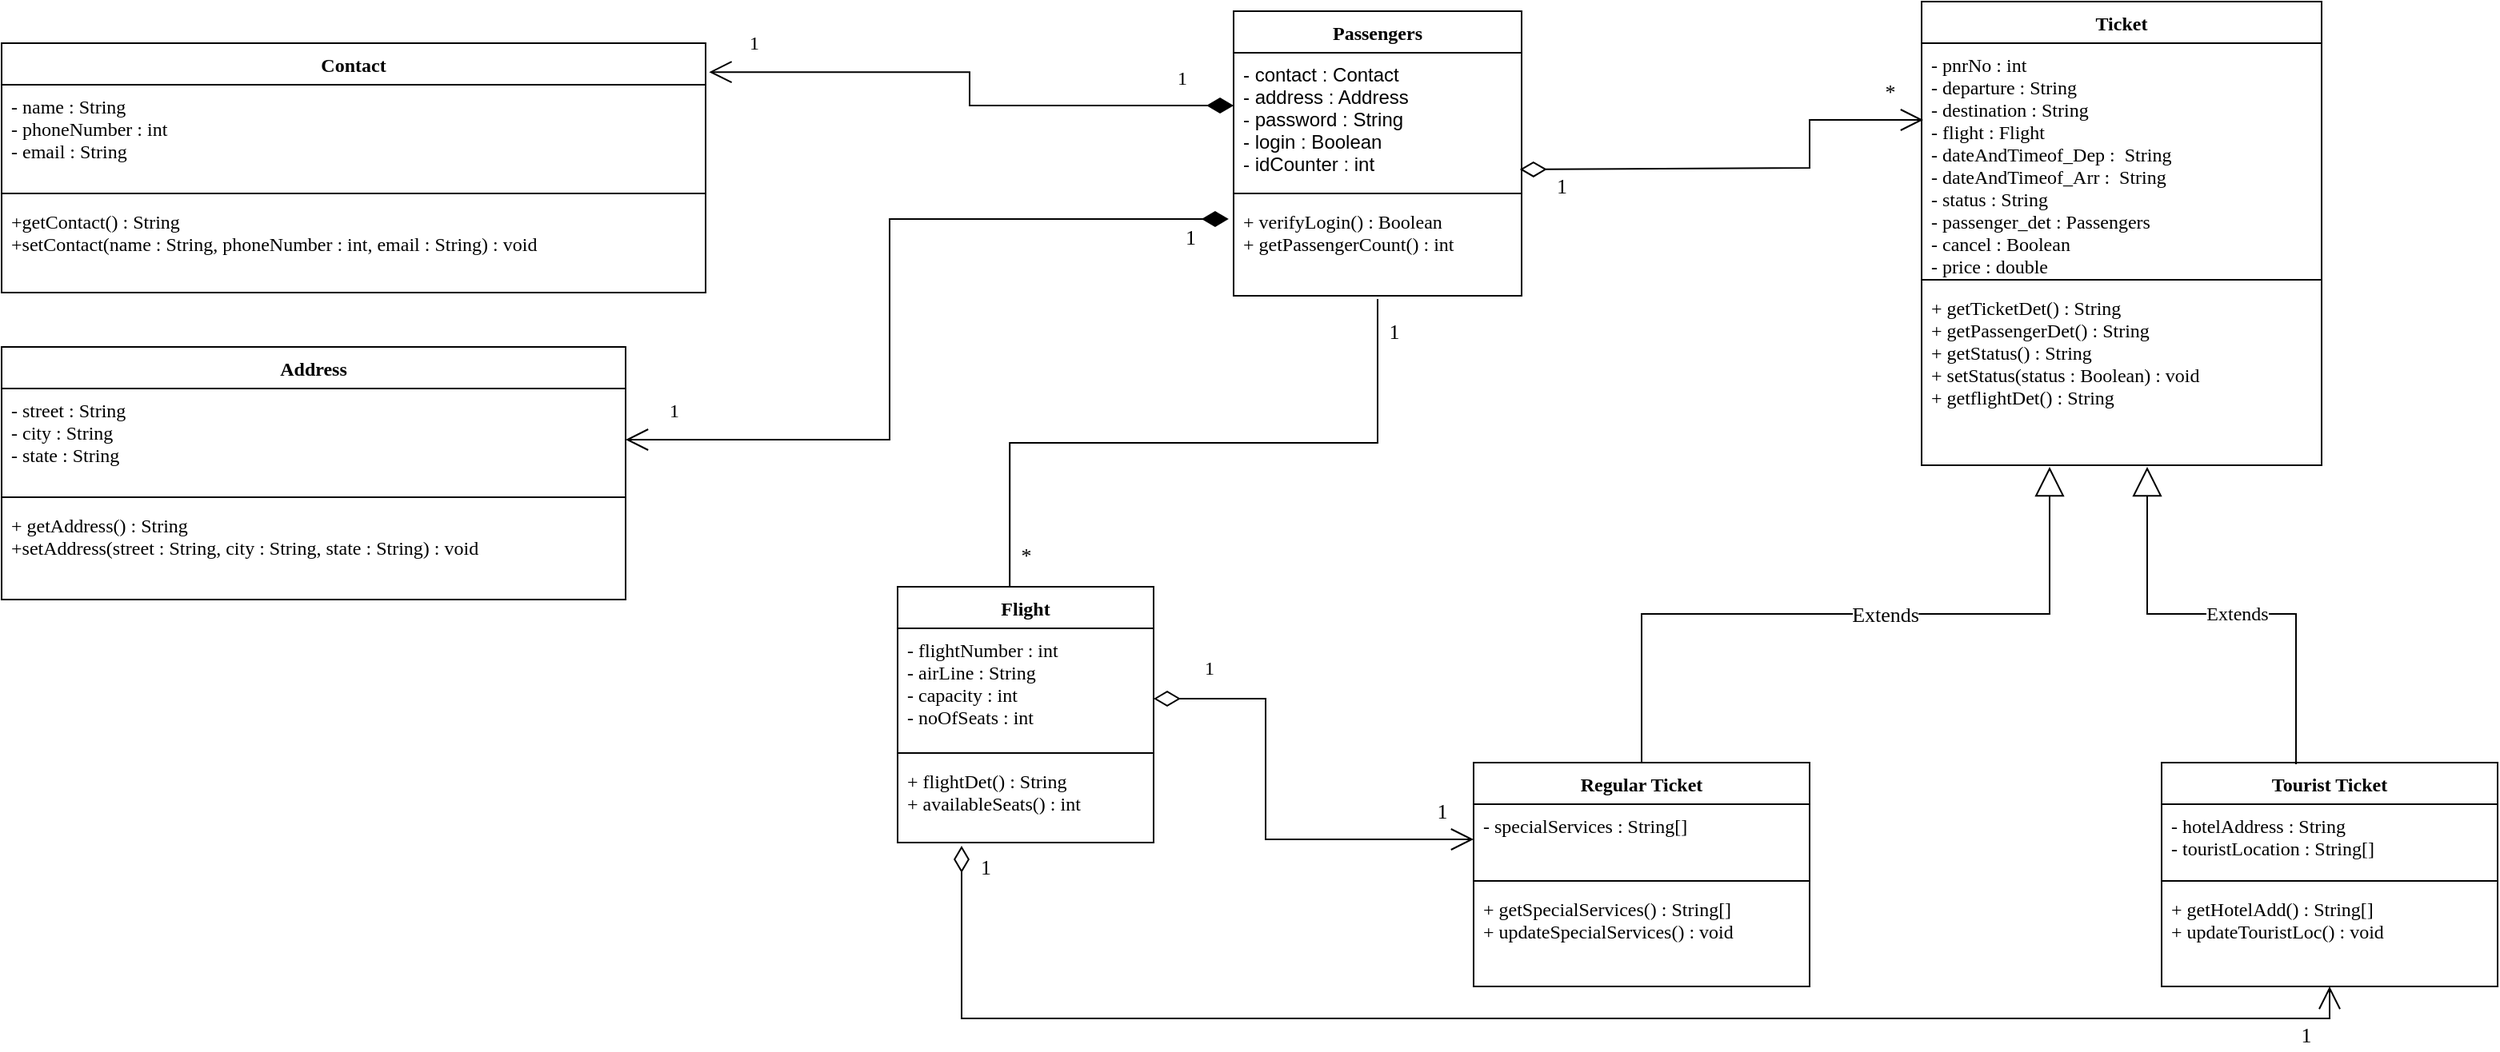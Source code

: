 <mxfile version="15.5.0" type="device"><diagram id="C5RBs43oDa-KdzZeNtuy" name="Page-1"><mxGraphModel dx="2591" dy="786" grid="1" gridSize="10" guides="1" tooltips="1" connect="1" arrows="1" fold="1" page="1" pageScale="1" pageWidth="1169" pageHeight="827" background="none" math="0" shadow="0"><root><mxCell id="WIyWlLk6GJQsqaUBKTNV-0"/><mxCell id="WIyWlLk6GJQsqaUBKTNV-1" parent="WIyWlLk6GJQsqaUBKTNV-0"/><mxCell id="3-xVJ8WteP_-UY9DitFL-0" value="Contact" style="swimlane;fontStyle=1;align=center;verticalAlign=top;childLayout=stackLayout;horizontal=1;startSize=26;horizontalStack=0;resizeParent=1;resizeParentMax=0;resizeLast=0;collapsible=1;marginBottom=0;fontFamily=Verdana;" parent="WIyWlLk6GJQsqaUBKTNV-1" vertex="1"><mxGeometry x="-700" y="150" width="440" height="156" as="geometry"/></mxCell><mxCell id="3-xVJ8WteP_-UY9DitFL-1" value="- name : String&#10;- phoneNumber : int&#10;- email : String" style="text;strokeColor=none;fillColor=none;align=left;verticalAlign=top;spacingLeft=4;spacingRight=4;overflow=hidden;rotatable=0;points=[[0,0.5],[1,0.5]];portConstraint=eastwest;fontFamily=Verdana;" parent="3-xVJ8WteP_-UY9DitFL-0" vertex="1"><mxGeometry y="26" width="440" height="64" as="geometry"/></mxCell><mxCell id="3-xVJ8WteP_-UY9DitFL-2" value="" style="line;strokeWidth=1;fillColor=none;align=left;verticalAlign=middle;spacingTop=-1;spacingLeft=3;spacingRight=3;rotatable=0;labelPosition=right;points=[];portConstraint=eastwest;" parent="3-xVJ8WteP_-UY9DitFL-0" vertex="1"><mxGeometry y="90" width="440" height="8" as="geometry"/></mxCell><mxCell id="3-xVJ8WteP_-UY9DitFL-3" value="+getContact() : String&#10;+setContact(name : String, phoneNumber : int, email : String) : void" style="text;strokeColor=none;fillColor=none;align=left;verticalAlign=top;spacingLeft=4;spacingRight=4;overflow=hidden;rotatable=0;points=[[0,0.5],[1,0.5]];portConstraint=eastwest;fontFamily=Verdana;" parent="3-xVJ8WteP_-UY9DitFL-0" vertex="1"><mxGeometry y="98" width="440" height="58" as="geometry"/></mxCell><mxCell id="3-xVJ8WteP_-UY9DitFL-5" value="Address" style="swimlane;fontStyle=1;align=center;verticalAlign=top;childLayout=stackLayout;horizontal=1;startSize=26;horizontalStack=0;resizeParent=1;resizeParentMax=0;resizeLast=0;collapsible=1;marginBottom=0;fontFamily=Verdana;" parent="WIyWlLk6GJQsqaUBKTNV-1" vertex="1"><mxGeometry x="-700" y="340" width="390" height="158" as="geometry"/></mxCell><mxCell id="3-xVJ8WteP_-UY9DitFL-6" value="- street : String&#10;- city : String&#10;- state : String" style="text;strokeColor=none;fillColor=none;align=left;verticalAlign=top;spacingLeft=4;spacingRight=4;overflow=hidden;rotatable=0;points=[[0,0.5],[1,0.5]];portConstraint=eastwest;fontFamily=Verdana;" parent="3-xVJ8WteP_-UY9DitFL-5" vertex="1"><mxGeometry y="26" width="390" height="64" as="geometry"/></mxCell><mxCell id="3-xVJ8WteP_-UY9DitFL-7" value="" style="line;strokeWidth=1;fillColor=none;align=left;verticalAlign=middle;spacingTop=-1;spacingLeft=3;spacingRight=3;rotatable=0;labelPosition=right;points=[];portConstraint=eastwest;fontFamily=Verdana;" parent="3-xVJ8WteP_-UY9DitFL-5" vertex="1"><mxGeometry y="90" width="390" height="8" as="geometry"/></mxCell><mxCell id="3-xVJ8WteP_-UY9DitFL-8" value="+ getAddress() : String&#10;+setAddress(street : String, city : String, state : String) : void" style="text;strokeColor=none;fillColor=none;align=left;verticalAlign=top;spacingLeft=4;spacingRight=4;overflow=hidden;rotatable=0;points=[[0,0.5],[1,0.5]];portConstraint=eastwest;fontFamily=Verdana;" parent="3-xVJ8WteP_-UY9DitFL-5" vertex="1"><mxGeometry y="98" width="390" height="60" as="geometry"/></mxCell><mxCell id="MVQhfNKU_ebHtH1nQyb3-4" value="&lt;font style=&quot;font-size: 12px&quot;&gt;1&lt;/font&gt;" style="endArrow=open;html=1;endSize=12;startArrow=diamondThin;startSize=14;startFill=1;edgeStyle=orthogonalEdgeStyle;align=left;verticalAlign=bottom;rounded=0;fontFamily=Verdana;entryX=1.005;entryY=0.116;entryDx=0;entryDy=0;entryPerimeter=0;exitX=0;exitY=0.393;exitDx=0;exitDy=0;strokeWidth=1;exitPerimeter=0;" parent="WIyWlLk6GJQsqaUBKTNV-1" source="fzz_3yNC-6b6Atrw8cG_-4" target="3-xVJ8WteP_-UY9DitFL-0" edge="1"><mxGeometry x="-0.785" y="-8" relative="1" as="geometry"><mxPoint x="20" y="190.5" as="sourcePoint"/><mxPoint x="-180" y="185.5" as="targetPoint"/><mxPoint as="offset"/></mxGeometry></mxCell><mxCell id="MVQhfNKU_ebHtH1nQyb3-5" value="&lt;font style=&quot;font-size: 13px&quot;&gt;1&lt;/font&gt;" style="endArrow=open;html=1;endSize=12;startArrow=diamondThin;startSize=14;startFill=1;edgeStyle=orthogonalEdgeStyle;align=left;verticalAlign=bottom;rounded=0;fontFamily=Verdana;entryX=1;entryY=0.5;entryDx=0;entryDy=0;exitX=-0.017;exitY=0.2;exitDx=0;exitDy=0;exitPerimeter=0;" parent="WIyWlLk6GJQsqaUBKTNV-1" source="fzz_3yNC-6b6Atrw8cG_-6" target="3-xVJ8WteP_-UY9DitFL-6" edge="1"><mxGeometry x="-0.887" y="22" relative="1" as="geometry"><mxPoint x="20" y="260" as="sourcePoint"/><mxPoint x="-30" y="400" as="targetPoint"/><mxPoint as="offset"/><Array as="points"><mxPoint x="-145" y="260"/><mxPoint x="-145" y="398"/></Array></mxGeometry></mxCell><mxCell id="MVQhfNKU_ebHtH1nQyb3-6" value="1" style="text;html=1;align=center;verticalAlign=middle;resizable=0;points=[];autosize=1;strokeColor=none;fillColor=none;fontSize=12;fontFamily=Verdana;" parent="WIyWlLk6GJQsqaUBKTNV-1" vertex="1"><mxGeometry x="-240" y="140" width="20" height="20" as="geometry"/></mxCell><mxCell id="MVQhfNKU_ebHtH1nQyb3-7" value="1" style="text;html=1;align=center;verticalAlign=middle;resizable=0;points=[];autosize=1;strokeColor=none;fillColor=none;fontSize=12;fontFamily=Verdana;" parent="WIyWlLk6GJQsqaUBKTNV-1" vertex="1"><mxGeometry x="-290" y="370" width="20" height="20" as="geometry"/></mxCell><mxCell id="dos0XJ2BzfZ9gWIM4tNk-0" value="Ticket" style="swimlane;fontStyle=1;align=center;verticalAlign=top;childLayout=stackLayout;horizontal=1;startSize=26;horizontalStack=0;resizeParent=1;resizeParentMax=0;resizeLast=0;collapsible=1;marginBottom=0;fontFamily=Verdana;" parent="WIyWlLk6GJQsqaUBKTNV-1" vertex="1"><mxGeometry x="500" y="124" width="250" height="290" as="geometry"/></mxCell><mxCell id="dos0XJ2BzfZ9gWIM4tNk-1" value="- pnrNo : int&#10;- departure : String&#10;- destination : String&#10;- flight : Flight&#10;- dateAndTimeof_Dep :  String&#10;- dateAndTimeof_Arr :  String&#10;- status : String&#10;- passenger_det : Passengers&#10;- cancel : Boolean&#10;- price : double" style="text;strokeColor=none;fillColor=none;align=left;verticalAlign=top;spacingLeft=4;spacingRight=4;overflow=hidden;rotatable=0;points=[[0,0.5],[1,0.5]];portConstraint=eastwest;fontFamily=Verdana;" parent="dos0XJ2BzfZ9gWIM4tNk-0" vertex="1"><mxGeometry y="26" width="250" height="144" as="geometry"/></mxCell><mxCell id="dos0XJ2BzfZ9gWIM4tNk-2" value="" style="line;strokeWidth=1;fillColor=none;align=left;verticalAlign=middle;spacingTop=-1;spacingLeft=3;spacingRight=3;rotatable=0;labelPosition=right;points=[];portConstraint=eastwest;" parent="dos0XJ2BzfZ9gWIM4tNk-0" vertex="1"><mxGeometry y="170" width="250" height="8" as="geometry"/></mxCell><mxCell id="dos0XJ2BzfZ9gWIM4tNk-3" value="+ getTicketDet() : String&#10;+ getPassengerDet() : String&#10;+ getStatus() : String&#10;+ setStatus(status : Boolean) : void&#10;+ getflightDet() : String" style="text;strokeColor=none;fillColor=none;align=left;verticalAlign=top;spacingLeft=4;spacingRight=4;overflow=hidden;rotatable=0;points=[[0,0.5],[1,0.5]];portConstraint=eastwest;fontFamily=Verdana;" parent="dos0XJ2BzfZ9gWIM4tNk-0" vertex="1"><mxGeometry y="178" width="250" height="112" as="geometry"/></mxCell><mxCell id="dos0XJ2BzfZ9gWIM4tNk-4" value="Regular Ticket" style="swimlane;fontStyle=1;align=center;verticalAlign=top;childLayout=stackLayout;horizontal=1;startSize=26;horizontalStack=0;resizeParent=1;resizeParentMax=0;resizeLast=0;collapsible=1;marginBottom=0;fontFamily=Verdana;" parent="WIyWlLk6GJQsqaUBKTNV-1" vertex="1"><mxGeometry x="220" y="600" width="210" height="140" as="geometry"/></mxCell><mxCell id="dos0XJ2BzfZ9gWIM4tNk-5" value="- specialServices : String[]&#10;" style="text;strokeColor=none;fillColor=none;align=left;verticalAlign=top;spacingLeft=4;spacingRight=4;overflow=hidden;rotatable=0;points=[[0,0.5],[1,0.5]];portConstraint=eastwest;fontFamily=Verdana;" parent="dos0XJ2BzfZ9gWIM4tNk-4" vertex="1"><mxGeometry y="26" width="210" height="44" as="geometry"/></mxCell><mxCell id="dos0XJ2BzfZ9gWIM4tNk-6" value="" style="line;strokeWidth=1;fillColor=none;align=left;verticalAlign=middle;spacingTop=-1;spacingLeft=3;spacingRight=3;rotatable=0;labelPosition=right;points=[];portConstraint=eastwest;fontFamily=Verdana;" parent="dos0XJ2BzfZ9gWIM4tNk-4" vertex="1"><mxGeometry y="70" width="210" height="8" as="geometry"/></mxCell><mxCell id="dos0XJ2BzfZ9gWIM4tNk-7" value="+ getSpecialServices() : String[]&#10;+ updateSpecialServices() : void" style="text;strokeColor=none;fillColor=none;align=left;verticalAlign=top;spacingLeft=4;spacingRight=4;overflow=hidden;rotatable=0;points=[[0,0.5],[1,0.5]];portConstraint=eastwest;fontFamily=Verdana;" parent="dos0XJ2BzfZ9gWIM4tNk-4" vertex="1"><mxGeometry y="78" width="210" height="62" as="geometry"/></mxCell><mxCell id="dos0XJ2BzfZ9gWIM4tNk-8" value="Tourist Ticket" style="swimlane;fontStyle=1;align=center;verticalAlign=top;childLayout=stackLayout;horizontal=1;startSize=26;horizontalStack=0;resizeParent=1;resizeParentMax=0;resizeLast=0;collapsible=1;marginBottom=0;fontFamily=Verdana;" parent="WIyWlLk6GJQsqaUBKTNV-1" vertex="1"><mxGeometry x="650" y="600" width="210" height="140" as="geometry"/></mxCell><mxCell id="dos0XJ2BzfZ9gWIM4tNk-9" value="- hotelAddress : String&#10;- touristLocation : String[]" style="text;strokeColor=none;fillColor=none;align=left;verticalAlign=top;spacingLeft=4;spacingRight=4;overflow=hidden;rotatable=0;points=[[0,0.5],[1,0.5]];portConstraint=eastwest;fontFamily=Verdana;" parent="dos0XJ2BzfZ9gWIM4tNk-8" vertex="1"><mxGeometry y="26" width="210" height="44" as="geometry"/></mxCell><mxCell id="dos0XJ2BzfZ9gWIM4tNk-10" value="" style="line;strokeWidth=1;fillColor=none;align=left;verticalAlign=middle;spacingTop=-1;spacingLeft=3;spacingRight=3;rotatable=0;labelPosition=right;points=[];portConstraint=eastwest;fontFamily=Verdana;" parent="dos0XJ2BzfZ9gWIM4tNk-8" vertex="1"><mxGeometry y="70" width="210" height="8" as="geometry"/></mxCell><mxCell id="dos0XJ2BzfZ9gWIM4tNk-11" value="+ getHotelAdd() : String[]&#10;+ updateTouristLoc() : void" style="text;strokeColor=none;fillColor=none;align=left;verticalAlign=top;spacingLeft=4;spacingRight=4;overflow=hidden;rotatable=0;points=[[0,0.5],[1,0.5]];portConstraint=eastwest;fontFamily=Verdana;" parent="dos0XJ2BzfZ9gWIM4tNk-8" vertex="1"><mxGeometry y="78" width="210" height="62" as="geometry"/></mxCell><mxCell id="dos0XJ2BzfZ9gWIM4tNk-14" value="Flight" style="swimlane;fontStyle=1;align=center;verticalAlign=top;childLayout=stackLayout;horizontal=1;startSize=26;horizontalStack=0;resizeParent=1;resizeParentMax=0;resizeLast=0;collapsible=1;marginBottom=0;fontFamily=Verdana;fontSize=12;" parent="WIyWlLk6GJQsqaUBKTNV-1" vertex="1"><mxGeometry x="-140" y="490" width="160" height="160" as="geometry"/></mxCell><mxCell id="dos0XJ2BzfZ9gWIM4tNk-15" value="- flightNumber : int&#10;- airLine : String&#10;- capacity : int&#10;- noOfSeats : int" style="text;strokeColor=none;fillColor=none;align=left;verticalAlign=top;spacingLeft=4;spacingRight=4;overflow=hidden;rotatable=0;points=[[0,0.5],[1,0.5]];portConstraint=eastwest;fontFamily=Verdana;fontSize=12;" parent="dos0XJ2BzfZ9gWIM4tNk-14" vertex="1"><mxGeometry y="26" width="160" height="74" as="geometry"/></mxCell><mxCell id="dos0XJ2BzfZ9gWIM4tNk-16" value="" style="line;strokeWidth=1;fillColor=none;align=left;verticalAlign=middle;spacingTop=-1;spacingLeft=3;spacingRight=3;rotatable=0;labelPosition=right;points=[];portConstraint=eastwest;fontFamily=Verdana;fontSize=12;" parent="dos0XJ2BzfZ9gWIM4tNk-14" vertex="1"><mxGeometry y="100" width="160" height="8" as="geometry"/></mxCell><mxCell id="dos0XJ2BzfZ9gWIM4tNk-17" value="+ flightDet() : String&#10;+ availableSeats() : int" style="text;strokeColor=none;fillColor=none;align=left;verticalAlign=top;spacingLeft=4;spacingRight=4;overflow=hidden;rotatable=0;points=[[0,0.5],[1,0.5]];portConstraint=eastwest;fontFamily=Verdana;fontSize=12;" parent="dos0XJ2BzfZ9gWIM4tNk-14" vertex="1"><mxGeometry y="108" width="160" height="52" as="geometry"/></mxCell><mxCell id="fzz_3yNC-6b6Atrw8cG_-3" value="Passengers" style="swimlane;fontStyle=1;align=center;verticalAlign=top;childLayout=stackLayout;horizontal=1;startSize=26;horizontalStack=0;resizeParent=1;resizeParentMax=0;resizeLast=0;collapsible=1;marginBottom=0;fontFamily=Verdana;" parent="WIyWlLk6GJQsqaUBKTNV-1" vertex="1"><mxGeometry x="70" y="130" width="180" height="178" as="geometry"/></mxCell><mxCell id="fzz_3yNC-6b6Atrw8cG_-4" value="- contact : Contact&#10;- address : Address&#10;- password : String&#10;- login : Boolean&#10;- idCounter : int" style="text;strokeColor=none;fillColor=none;align=left;verticalAlign=top;spacingLeft=4;spacingRight=4;overflow=hidden;rotatable=0;points=[[0,0.5],[1,0.5]];portConstraint=eastwest;" parent="fzz_3yNC-6b6Atrw8cG_-3" vertex="1"><mxGeometry y="26" width="180" height="84" as="geometry"/></mxCell><mxCell id="fzz_3yNC-6b6Atrw8cG_-5" value="" style="line;strokeWidth=1;fillColor=none;align=left;verticalAlign=middle;spacingTop=-1;spacingLeft=3;spacingRight=3;rotatable=0;labelPosition=right;points=[];portConstraint=eastwest;" parent="fzz_3yNC-6b6Atrw8cG_-3" vertex="1"><mxGeometry y="110" width="180" height="8" as="geometry"/></mxCell><mxCell id="fzz_3yNC-6b6Atrw8cG_-6" value="+ verifyLogin() : Boolean&#10;+ getPassengerCount() : int" style="text;strokeColor=none;fillColor=none;align=left;verticalAlign=top;spacingLeft=4;spacingRight=4;overflow=hidden;rotatable=0;points=[[0,0.5],[1,0.5]];portConstraint=eastwest;fontFamily=Verdana;" parent="fzz_3yNC-6b6Atrw8cG_-3" vertex="1"><mxGeometry y="118" width="180" height="60" as="geometry"/></mxCell><mxCell id="Mr-GV0Gc8nJGZS1BI0ZY-2" value="&lt;font style=&quot;font-size: 13px&quot;&gt;Extends&lt;/font&gt;" style="endArrow=block;endSize=16;endFill=0;html=1;rounded=0;fontFamily=Verdana;edgeStyle=orthogonalEdgeStyle;exitX=0.5;exitY=0;exitDx=0;exitDy=0;entryX=0.32;entryY=1.009;entryDx=0;entryDy=0;entryPerimeter=0;" parent="WIyWlLk6GJQsqaUBKTNV-1" source="dos0XJ2BzfZ9gWIM4tNk-4" target="dos0XJ2BzfZ9gWIM4tNk-3" edge="1"><mxGeometry x="0.111" width="160" relative="1" as="geometry"><mxPoint x="330" y="560" as="sourcePoint"/><mxPoint x="490" y="550" as="targetPoint"/><mxPoint as="offset"/></mxGeometry></mxCell><mxCell id="Mr-GV0Gc8nJGZS1BI0ZY-3" value="&lt;font style=&quot;font-size: 12px&quot;&gt;Extends&lt;/font&gt;" style="endArrow=block;endSize=16;endFill=0;html=1;rounded=0;fontFamily=Verdana;edgeStyle=orthogonalEdgeStyle;exitX=0.4;exitY=0.007;exitDx=0;exitDy=0;exitPerimeter=0;entryX=0.564;entryY=1.009;entryDx=0;entryDy=0;entryPerimeter=0;" parent="WIyWlLk6GJQsqaUBKTNV-1" source="dos0XJ2BzfZ9gWIM4tNk-8" target="dos0XJ2BzfZ9gWIM4tNk-3" edge="1"><mxGeometry x="-0.063" width="160" relative="1" as="geometry"><mxPoint x="670" y="558.99" as="sourcePoint"/><mxPoint x="590" y="450" as="targetPoint"/><mxPoint as="offset"/></mxGeometry></mxCell><mxCell id="yXViY6NNpkq3aQuRa9x2-0" value="1" style="endArrow=open;html=1;endSize=12;startArrow=diamondThin;startSize=14;startFill=0;edgeStyle=orthogonalEdgeStyle;align=left;verticalAlign=bottom;rounded=0;entryX=0;entryY=0.5;entryDx=0;entryDy=0;fontFamily=Verdana;fontSize=12;" edge="1" parent="WIyWlLk6GJQsqaUBKTNV-1" target="dos0XJ2BzfZ9gWIM4tNk-5"><mxGeometry x="-0.792" y="10" relative="1" as="geometry"><mxPoint x="20" y="560" as="sourcePoint"/><mxPoint x="180" y="560" as="targetPoint"/><Array as="points"><mxPoint x="90" y="560"/><mxPoint x="90" y="648"/></Array><mxPoint as="offset"/></mxGeometry></mxCell><mxCell id="yXViY6NNpkq3aQuRa9x2-1" value="&lt;font style=&quot;font-size: 13px&quot;&gt;1&lt;/font&gt;" style="endArrow=open;html=1;endSize=12;startArrow=diamondThin;startSize=14;startFill=0;edgeStyle=orthogonalEdgeStyle;align=left;verticalAlign=bottom;rounded=0;fontFamily=Verdana;fontSize=12;exitX=0.25;exitY=1.038;exitDx=0;exitDy=0;exitPerimeter=0;" edge="1" parent="WIyWlLk6GJQsqaUBKTNV-1" source="dos0XJ2BzfZ9gWIM4tNk-17" target="dos0XJ2BzfZ9gWIM4tNk-11"><mxGeometry x="-0.95" y="10" relative="1" as="geometry"><mxPoint x="-100" y="680" as="sourcePoint"/><mxPoint x="240" y="790" as="targetPoint"/><Array as="points"><mxPoint x="-100" y="760"/><mxPoint x="755" y="760"/></Array><mxPoint as="offset"/></mxGeometry></mxCell><mxCell id="yXViY6NNpkq3aQuRa9x2-4" value="" style="endArrow=none;html=1;edgeStyle=orthogonalEdgeStyle;rounded=0;fontFamily=Verdana;fontSize=13;entryX=0.5;entryY=1.033;entryDx=0;entryDy=0;entryPerimeter=0;exitX=0.438;exitY=0;exitDx=0;exitDy=0;exitPerimeter=0;" edge="1" parent="WIyWlLk6GJQsqaUBKTNV-1" source="dos0XJ2BzfZ9gWIM4tNk-14" target="fzz_3yNC-6b6Atrw8cG_-6"><mxGeometry relative="1" as="geometry"><mxPoint x="-70" y="429" as="sourcePoint"/><mxPoint x="90" y="429" as="targetPoint"/><Array as="points"><mxPoint x="-70" y="400"/><mxPoint x="160" y="400"/></Array></mxGeometry></mxCell><mxCell id="yXViY6NNpkq3aQuRa9x2-7" value="1" style="text;html=1;align=center;verticalAlign=middle;resizable=0;points=[];autosize=1;strokeColor=none;fillColor=none;fontSize=13;fontFamily=Verdana;" vertex="1" parent="WIyWlLk6GJQsqaUBKTNV-1"><mxGeometry x="160" y="320" width="20" height="20" as="geometry"/></mxCell><mxCell id="yXViY6NNpkq3aQuRa9x2-8" value="*" style="text;html=1;align=center;verticalAlign=middle;resizable=0;points=[];autosize=1;strokeColor=none;fillColor=none;fontSize=13;fontFamily=Verdana;" vertex="1" parent="WIyWlLk6GJQsqaUBKTNV-1"><mxGeometry x="-70" y="460" width="20" height="20" as="geometry"/></mxCell><mxCell id="yXViY6NNpkq3aQuRa9x2-9" value="1" style="text;html=1;align=center;verticalAlign=middle;resizable=0;points=[];autosize=1;strokeColor=none;fillColor=none;fontSize=13;fontFamily=Verdana;" vertex="1" parent="WIyWlLk6GJQsqaUBKTNV-1"><mxGeometry x="190" y="620" width="20" height="20" as="geometry"/></mxCell><mxCell id="yXViY6NNpkq3aQuRa9x2-10" value="1" style="text;html=1;align=center;verticalAlign=middle;resizable=0;points=[];autosize=1;strokeColor=none;fillColor=none;fontSize=13;fontFamily=Verdana;" vertex="1" parent="WIyWlLk6GJQsqaUBKTNV-1"><mxGeometry x="730" y="760" width="20" height="20" as="geometry"/></mxCell><mxCell id="yXViY6NNpkq3aQuRa9x2-19" value="&lt;font style=&quot;font-size: 13px&quot;&gt;1&lt;/font&gt;" style="endArrow=open;html=1;endSize=12;startArrow=diamondThin;startSize=14;startFill=0;edgeStyle=orthogonalEdgeStyle;align=left;verticalAlign=bottom;rounded=0;fontFamily=Verdana;fontSize=13;exitX=0.994;exitY=0.869;exitDx=0;exitDy=0;exitPerimeter=0;entryX=0.004;entryY=0.34;entryDx=0;entryDy=0;entryPerimeter=0;" edge="1" parent="WIyWlLk6GJQsqaUBKTNV-1" source="fzz_3yNC-6b6Atrw8cG_-4" target="dos0XJ2BzfZ9gWIM4tNk-1"><mxGeometry x="-0.851" y="-21" relative="1" as="geometry"><mxPoint x="270" y="227.5" as="sourcePoint"/><mxPoint x="480" y="198" as="targetPoint"/><Array as="points"><mxPoint x="430" y="228"/><mxPoint x="430" y="198"/></Array><mxPoint as="offset"/></mxGeometry></mxCell><mxCell id="yXViY6NNpkq3aQuRa9x2-20" value="*" style="text;html=1;align=center;verticalAlign=middle;resizable=0;points=[];autosize=1;strokeColor=none;fillColor=none;fontSize=13;fontFamily=Verdana;" vertex="1" parent="WIyWlLk6GJQsqaUBKTNV-1"><mxGeometry x="470" y="170" width="20" height="20" as="geometry"/></mxCell></root></mxGraphModel></diagram></mxfile>